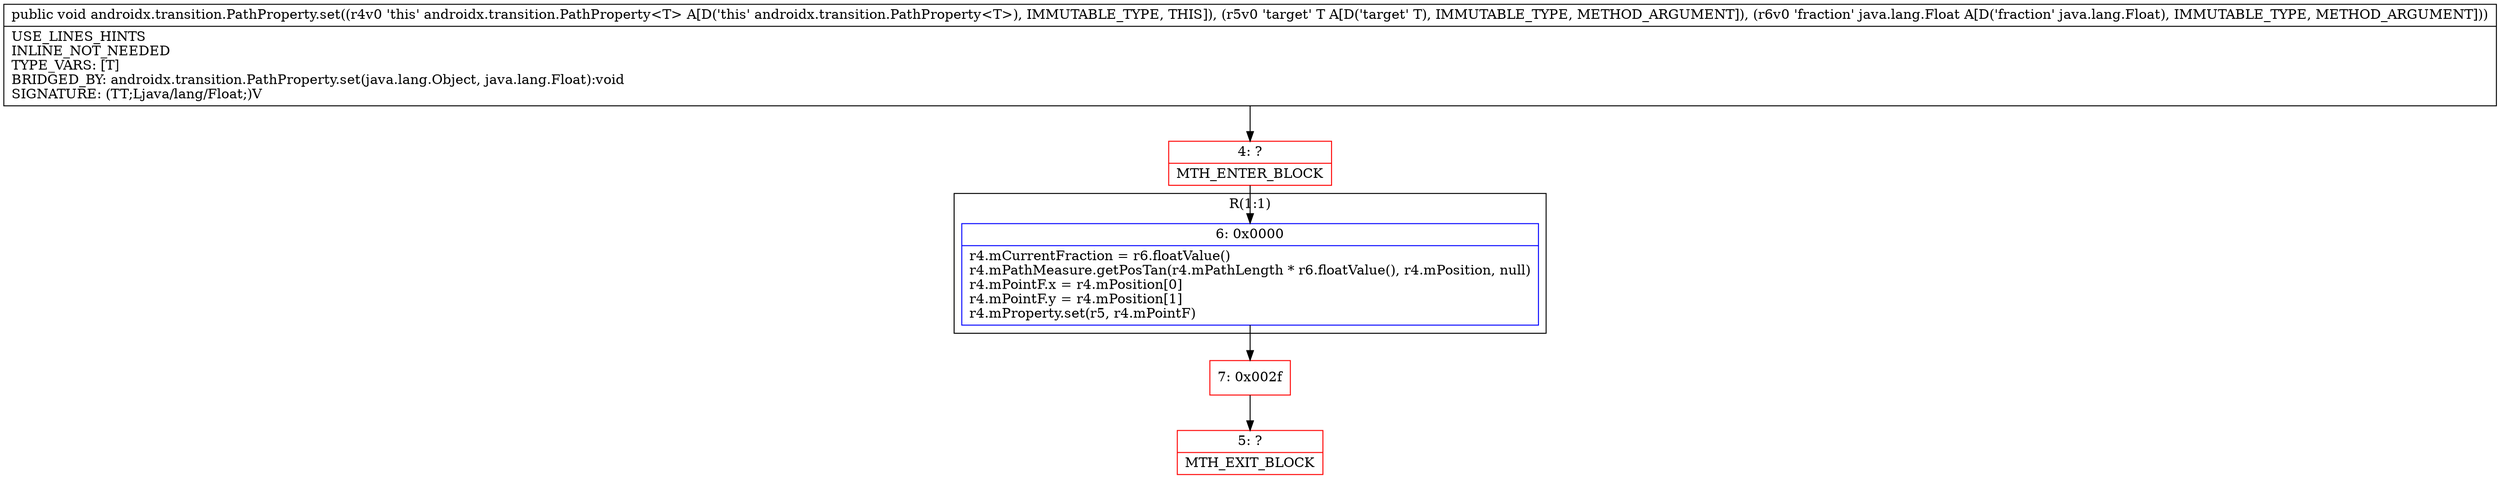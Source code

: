 digraph "CFG forandroidx.transition.PathProperty.set(Ljava\/lang\/Object;Ljava\/lang\/Float;)V" {
subgraph cluster_Region_301264385 {
label = "R(1:1)";
node [shape=record,color=blue];
Node_6 [shape=record,label="{6\:\ 0x0000|r4.mCurrentFraction = r6.floatValue()\lr4.mPathMeasure.getPosTan(r4.mPathLength * r6.floatValue(), r4.mPosition, null)\lr4.mPointF.x = r4.mPosition[0]\lr4.mPointF.y = r4.mPosition[1]\lr4.mProperty.set(r5, r4.mPointF)\l}"];
}
Node_4 [shape=record,color=red,label="{4\:\ ?|MTH_ENTER_BLOCK\l}"];
Node_7 [shape=record,color=red,label="{7\:\ 0x002f}"];
Node_5 [shape=record,color=red,label="{5\:\ ?|MTH_EXIT_BLOCK\l}"];
MethodNode[shape=record,label="{public void androidx.transition.PathProperty.set((r4v0 'this' androidx.transition.PathProperty\<T\> A[D('this' androidx.transition.PathProperty\<T\>), IMMUTABLE_TYPE, THIS]), (r5v0 'target' T A[D('target' T), IMMUTABLE_TYPE, METHOD_ARGUMENT]), (r6v0 'fraction' java.lang.Float A[D('fraction' java.lang.Float), IMMUTABLE_TYPE, METHOD_ARGUMENT]))  | USE_LINES_HINTS\lINLINE_NOT_NEEDED\lTYPE_VARS: [T]\lBRIDGED_BY: androidx.transition.PathProperty.set(java.lang.Object, java.lang.Float):void\lSIGNATURE: (TT;Ljava\/lang\/Float;)V\l}"];
MethodNode -> Node_4;Node_6 -> Node_7;
Node_4 -> Node_6;
Node_7 -> Node_5;
}

